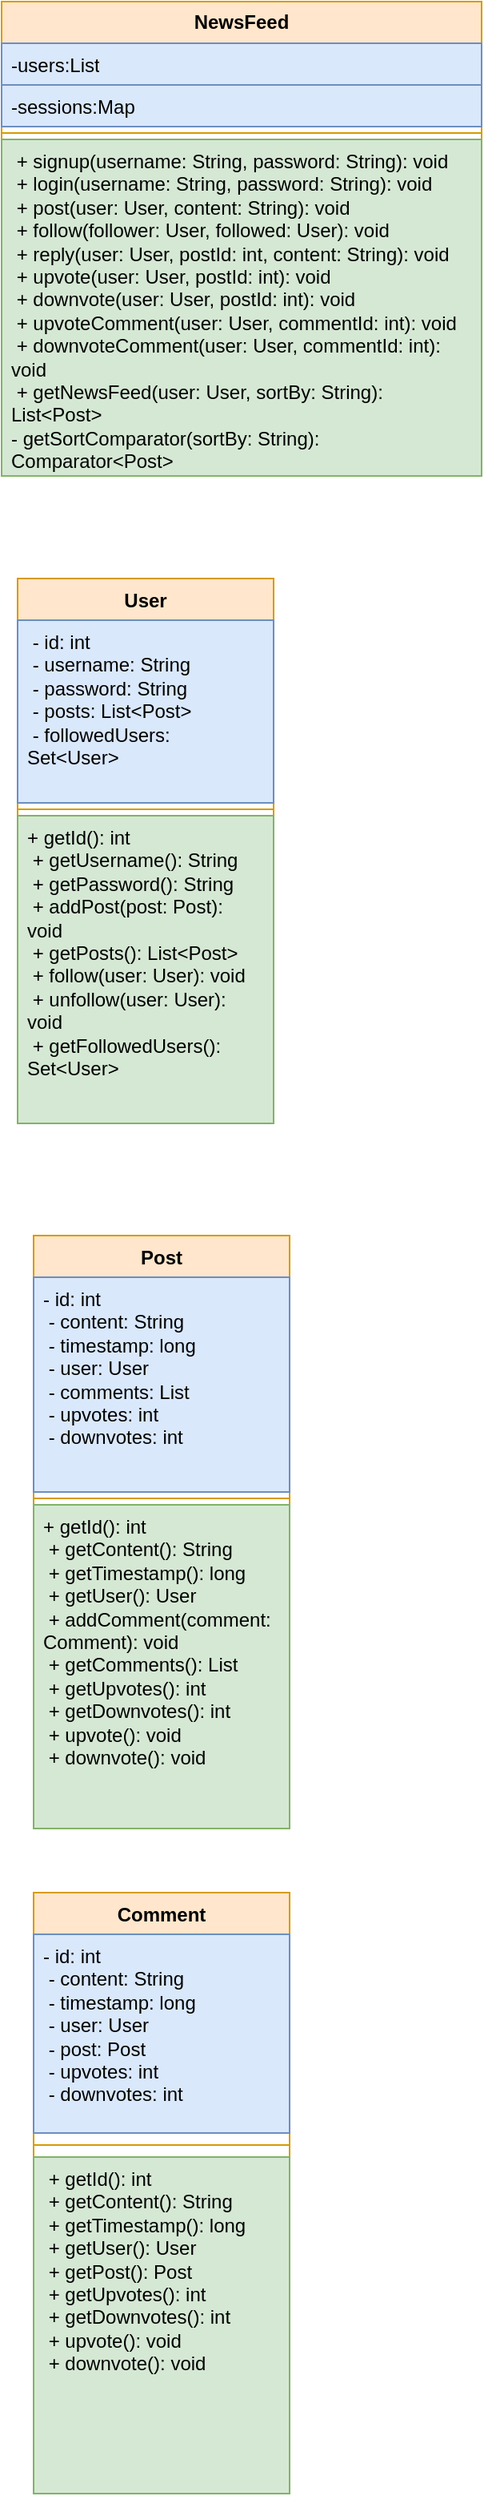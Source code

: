 <mxfile version="21.2.1" type="github">
  <diagram id="C5RBs43oDa-KdzZeNtuy" name="Page-1">
    <mxGraphModel dx="1050" dy="515" grid="1" gridSize="15" guides="1" tooltips="1" connect="1" arrows="1" fold="1" page="1" pageScale="1" pageWidth="827" pageHeight="1169" math="0" shadow="0">
      <root>
        <mxCell id="WIyWlLk6GJQsqaUBKTNV-0" />
        <mxCell id="WIyWlLk6GJQsqaUBKTNV-1" parent="WIyWlLk6GJQsqaUBKTNV-0" />
        <mxCell id="fsNQUk1PU2tjOLRftZXE-10" value="&lt;b&gt;NewsFeed&lt;/b&gt;" style="swimlane;fontStyle=0;childLayout=stackLayout;horizontal=1;startSize=26;fillColor=#ffe6cc;horizontalStack=0;resizeParent=1;resizeParentMax=0;resizeLast=0;collapsible=1;marginBottom=0;whiteSpace=wrap;html=1;strokeColor=#d79b00;" parent="WIyWlLk6GJQsqaUBKTNV-1" vertex="1">
          <mxGeometry x="370" y="430" width="300" height="296" as="geometry" />
        </mxCell>
        <mxCell id="fsNQUk1PU2tjOLRftZXE-11" value="-users:List" style="text;strokeColor=#6c8ebf;fillColor=#dae8fc;align=left;verticalAlign=top;spacingLeft=4;spacingRight=4;overflow=hidden;rotatable=0;points=[[0,0.5],[1,0.5]];portConstraint=eastwest;whiteSpace=wrap;html=1;" parent="fsNQUk1PU2tjOLRftZXE-10" vertex="1">
          <mxGeometry y="26" width="300" height="26" as="geometry" />
        </mxCell>
        <mxCell id="fsNQUk1PU2tjOLRftZXE-12" value="-sessions:Map" style="text;strokeColor=#6c8ebf;fillColor=#dae8fc;align=left;verticalAlign=top;spacingLeft=4;spacingRight=4;overflow=hidden;rotatable=0;points=[[0,0.5],[1,0.5]];portConstraint=eastwest;whiteSpace=wrap;html=1;" parent="fsNQUk1PU2tjOLRftZXE-10" vertex="1">
          <mxGeometry y="52" width="300" height="26" as="geometry" />
        </mxCell>
        <mxCell id="fsNQUk1PU2tjOLRftZXE-14" value="" style="line;strokeWidth=1;fillColor=none;align=left;verticalAlign=middle;spacingTop=-1;spacingLeft=3;spacingRight=3;rotatable=0;labelPosition=right;points=[];portConstraint=eastwest;strokeColor=inherit;" parent="fsNQUk1PU2tjOLRftZXE-10" vertex="1">
          <mxGeometry y="78" width="300" height="8" as="geometry" />
        </mxCell>
        <mxCell id="fsNQUk1PU2tjOLRftZXE-13" value="&lt;div&gt;&amp;nbsp;+ signup(username: String, password: String): void&amp;nbsp;&lt;/div&gt;&lt;div&gt;&amp;nbsp;+ login(username: String, password: String): void&amp;nbsp;&lt;/div&gt;&lt;div&gt;&amp;nbsp;+ post(user: User, content: String): void&amp;nbsp;&lt;/div&gt;&lt;div&gt;&amp;nbsp;+ follow(follower: User, followed: User): void&amp;nbsp;&lt;/div&gt;&lt;div&gt;&amp;nbsp;+ reply(user: User, postId: int, content: String): void&amp;nbsp;&lt;/div&gt;&lt;div&gt;&amp;nbsp;+ upvote(user: User, postId: int): void&amp;nbsp;&lt;/div&gt;&lt;div&gt;&amp;nbsp;+ downvote(user: User, postId: int): void&amp;nbsp;&lt;/div&gt;&lt;div&gt;&amp;nbsp;+ upvoteComment(user: User, commentId: int): void&amp;nbsp;&lt;/div&gt;&lt;div&gt;&amp;nbsp;+ downvoteComment(user: User, commentId: int): void&amp;nbsp;&lt;/div&gt;&lt;div&gt;&amp;nbsp;+ getNewsFeed(user: User, sortBy: String): List&amp;lt;Post&amp;gt;&amp;nbsp;&lt;/div&gt;&lt;div&gt;- getSortComparator(sortBy: String): Comparator&amp;lt;Post&amp;gt;&amp;nbsp;&lt;/div&gt;" style="text;strokeColor=#82b366;fillColor=#d5e8d4;align=left;verticalAlign=top;spacingLeft=4;spacingRight=4;overflow=hidden;rotatable=0;points=[[0,0.5],[1,0.5]];portConstraint=eastwest;whiteSpace=wrap;html=1;" parent="fsNQUk1PU2tjOLRftZXE-10" vertex="1">
          <mxGeometry y="86" width="300" height="210" as="geometry" />
        </mxCell>
        <mxCell id="fsNQUk1PU2tjOLRftZXE-20" value="User" style="swimlane;fontStyle=1;align=center;verticalAlign=top;childLayout=stackLayout;horizontal=1;startSize=26;horizontalStack=0;resizeParent=1;resizeParentMax=0;resizeLast=0;collapsible=1;marginBottom=0;whiteSpace=wrap;html=1;fillColor=#ffe6cc;strokeColor=#d79b00;" parent="WIyWlLk6GJQsqaUBKTNV-1" vertex="1">
          <mxGeometry x="380" y="790" width="160" height="340" as="geometry" />
        </mxCell>
        <mxCell id="fsNQUk1PU2tjOLRftZXE-21" value="&lt;div&gt;&amp;nbsp;- id: int&amp;nbsp; &amp;nbsp; &amp;nbsp; &amp;nbsp;&lt;/div&gt;&lt;div&gt;&amp;nbsp;- username: String&amp;nbsp;&lt;/div&gt;&lt;div&gt;&amp;nbsp;- password: String&amp;nbsp;&lt;/div&gt;&lt;div&gt;&amp;nbsp;- posts: List&amp;lt;Post&amp;gt;&amp;nbsp;&lt;/div&gt;&lt;div&gt;&amp;nbsp;- followedUsers: Set&amp;lt;User&amp;gt;&amp;nbsp;&lt;/div&gt;" style="text;strokeColor=#6c8ebf;fillColor=#dae8fc;align=left;verticalAlign=top;spacingLeft=4;spacingRight=4;overflow=hidden;rotatable=0;points=[[0,0.5],[1,0.5]];portConstraint=eastwest;whiteSpace=wrap;html=1;" parent="fsNQUk1PU2tjOLRftZXE-20" vertex="1">
          <mxGeometry y="26" width="160" height="114" as="geometry" />
        </mxCell>
        <mxCell id="fsNQUk1PU2tjOLRftZXE-22" value="" style="line;strokeWidth=1;fillColor=none;align=left;verticalAlign=middle;spacingTop=-1;spacingLeft=3;spacingRight=3;rotatable=0;labelPosition=right;points=[];portConstraint=eastwest;strokeColor=inherit;" parent="fsNQUk1PU2tjOLRftZXE-20" vertex="1">
          <mxGeometry y="140" width="160" height="8" as="geometry" />
        </mxCell>
        <mxCell id="fsNQUk1PU2tjOLRftZXE-23" value="&lt;div&gt;+ getId(): int&amp;nbsp;&lt;/div&gt;&lt;div&gt;&amp;nbsp;+ getUsername(): String&amp;nbsp;&lt;/div&gt;&lt;div&gt;&amp;nbsp;+ getPassword(): String&amp;nbsp;&lt;/div&gt;&lt;div&gt;&amp;nbsp;+ addPost(post: Post): void&amp;nbsp;&lt;/div&gt;&lt;div&gt;&amp;nbsp;+ getPosts(): List&amp;lt;Post&amp;gt;&amp;nbsp;&lt;/div&gt;&lt;div&gt;&amp;nbsp;+ follow(user: User): void&amp;nbsp;&lt;/div&gt;&lt;div&gt;&amp;nbsp;+ unfollow(user: User): void&amp;nbsp;&lt;/div&gt;&lt;div&gt;&amp;nbsp;+ getFollowedUsers(): Set&amp;lt;User&amp;gt;&lt;/div&gt;" style="text;strokeColor=#82b366;fillColor=#d5e8d4;align=left;verticalAlign=top;spacingLeft=4;spacingRight=4;overflow=hidden;rotatable=0;points=[[0,0.5],[1,0.5]];portConstraint=eastwest;whiteSpace=wrap;html=1;" parent="fsNQUk1PU2tjOLRftZXE-20" vertex="1">
          <mxGeometry y="148" width="160" height="192" as="geometry" />
        </mxCell>
        <mxCell id="fsNQUk1PU2tjOLRftZXE-24" value="Post" style="swimlane;fontStyle=1;align=center;verticalAlign=top;childLayout=stackLayout;horizontal=1;startSize=26;horizontalStack=0;resizeParent=1;resizeParentMax=0;resizeLast=0;collapsible=1;marginBottom=0;whiteSpace=wrap;html=1;fillColor=#ffe6cc;strokeColor=#d79b00;" parent="WIyWlLk6GJQsqaUBKTNV-1" vertex="1">
          <mxGeometry x="390" y="1200" width="160" height="370" as="geometry" />
        </mxCell>
        <mxCell id="fsNQUk1PU2tjOLRftZXE-25" value="- id: int       &#xa; - content: String &#xa; - timestamp: long &#xa; - user: User    &#xa; - comments: List&lt;Comment&gt; &#xa; - upvotes: int   &#xa; - downvotes: int" style="text;strokeColor=#6c8ebf;fillColor=#dae8fc;align=left;verticalAlign=top;spacingLeft=4;spacingRight=4;overflow=hidden;rotatable=0;points=[[0,0.5],[1,0.5]];portConstraint=eastwest;whiteSpace=wrap;html=1;" parent="fsNQUk1PU2tjOLRftZXE-24" vertex="1">
          <mxGeometry y="26" width="160" height="134" as="geometry" />
        </mxCell>
        <mxCell id="fsNQUk1PU2tjOLRftZXE-26" value="" style="line;strokeWidth=1;fillColor=none;align=left;verticalAlign=middle;spacingTop=-1;spacingLeft=3;spacingRight=3;rotatable=0;labelPosition=right;points=[];portConstraint=eastwest;strokeColor=inherit;" parent="fsNQUk1PU2tjOLRftZXE-24" vertex="1">
          <mxGeometry y="160" width="160" height="8" as="geometry" />
        </mxCell>
        <mxCell id="fsNQUk1PU2tjOLRftZXE-27" value="+ getId(): int &#xa; + getContent(): String &#xa; + getTimestamp(): long &#xa; + getUser(): User &#xa; + addComment(comment: Comment): void &#xa; + getComments(): List&lt;Comment&gt; &#xa; + getUpvotes(): int &#xa; + getDownvotes(): int &#xa; + upvote(): void &#xa; + downvote(): void" style="text;strokeColor=#82b366;fillColor=#d5e8d4;align=left;verticalAlign=top;spacingLeft=4;spacingRight=4;overflow=hidden;rotatable=0;points=[[0,0.5],[1,0.5]];portConstraint=eastwest;whiteSpace=wrap;html=1;" parent="fsNQUk1PU2tjOLRftZXE-24" vertex="1">
          <mxGeometry y="168" width="160" height="202" as="geometry" />
        </mxCell>
        <mxCell id="fsNQUk1PU2tjOLRftZXE-36" value="Comment" style="swimlane;fontStyle=1;align=center;verticalAlign=top;childLayout=stackLayout;horizontal=1;startSize=26;horizontalStack=0;resizeParent=1;resizeParentMax=0;resizeLast=0;collapsible=1;marginBottom=0;whiteSpace=wrap;html=1;fillColor=#ffe6cc;strokeColor=#d79b00;" parent="WIyWlLk6GJQsqaUBKTNV-1" vertex="1">
          <mxGeometry x="390" y="1610" width="160" height="375" as="geometry" />
        </mxCell>
        <mxCell id="fsNQUk1PU2tjOLRftZXE-37" value="- id: int       &#xa; - content: String &#xa; - timestamp: long &#xa; - user: User    &#xa; - post: Post    &#xa; - upvotes: int   &#xa; - downvotes: int" style="text;strokeColor=#6c8ebf;fillColor=#dae8fc;align=left;verticalAlign=top;spacingLeft=4;spacingRight=4;overflow=hidden;rotatable=0;points=[[0,0.5],[1,0.5]];portConstraint=eastwest;whiteSpace=wrap;html=1;" parent="fsNQUk1PU2tjOLRftZXE-36" vertex="1">
          <mxGeometry y="26" width="160" height="124" as="geometry" />
        </mxCell>
        <mxCell id="fsNQUk1PU2tjOLRftZXE-38" value="" style="line;strokeWidth=1;fillColor=none;align=left;verticalAlign=middle;spacingTop=-1;spacingLeft=3;spacingRight=3;rotatable=0;labelPosition=right;points=[];portConstraint=eastwest;strokeColor=inherit;" parent="fsNQUk1PU2tjOLRftZXE-36" vertex="1">
          <mxGeometry y="150" width="160" height="15" as="geometry" />
        </mxCell>
        <mxCell id="fsNQUk1PU2tjOLRftZXE-39" value="&lt;div&gt;&amp;nbsp;+ getId(): int&amp;nbsp;&lt;/div&gt;&lt;div&gt;&amp;nbsp;+ getContent(): String&amp;nbsp;&lt;/div&gt;&lt;div&gt;&amp;nbsp;+ getTimestamp(): long&amp;nbsp;&lt;/div&gt;&lt;div&gt;&amp;nbsp;+ getUser(): User&amp;nbsp;&lt;/div&gt;&lt;div&gt;&amp;nbsp;+ getPost(): Post&amp;nbsp;&lt;/div&gt;&lt;div&gt;&amp;nbsp;+ getUpvotes(): int&amp;nbsp;&lt;/div&gt;&lt;div&gt;&amp;nbsp;+ getDownvotes(): int&amp;nbsp;&lt;/div&gt;&lt;div&gt;&amp;nbsp;+ upvote(): void&amp;nbsp;&lt;/div&gt;&lt;div&gt;&amp;nbsp;+ downvote(): void&amp;nbsp;&lt;/div&gt;" style="text;strokeColor=#82b366;fillColor=#d5e8d4;align=left;verticalAlign=top;spacingLeft=4;spacingRight=4;overflow=hidden;rotatable=0;points=[[0,0.5],[1,0.5]];portConstraint=eastwest;whiteSpace=wrap;html=1;" parent="fsNQUk1PU2tjOLRftZXE-36" vertex="1">
          <mxGeometry y="165" width="160" height="210" as="geometry" />
        </mxCell>
      </root>
    </mxGraphModel>
  </diagram>
</mxfile>
